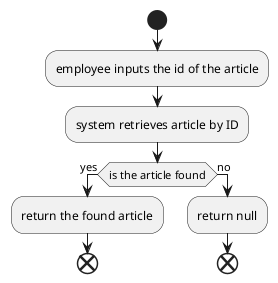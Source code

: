 @startuml

start

:employee inputs the id of the article;
:system retrieves article by ID;

if (is the article found) then (yes)
    :return the found article;
    end;

else (no)
    :return null;
    end;

@enduml
